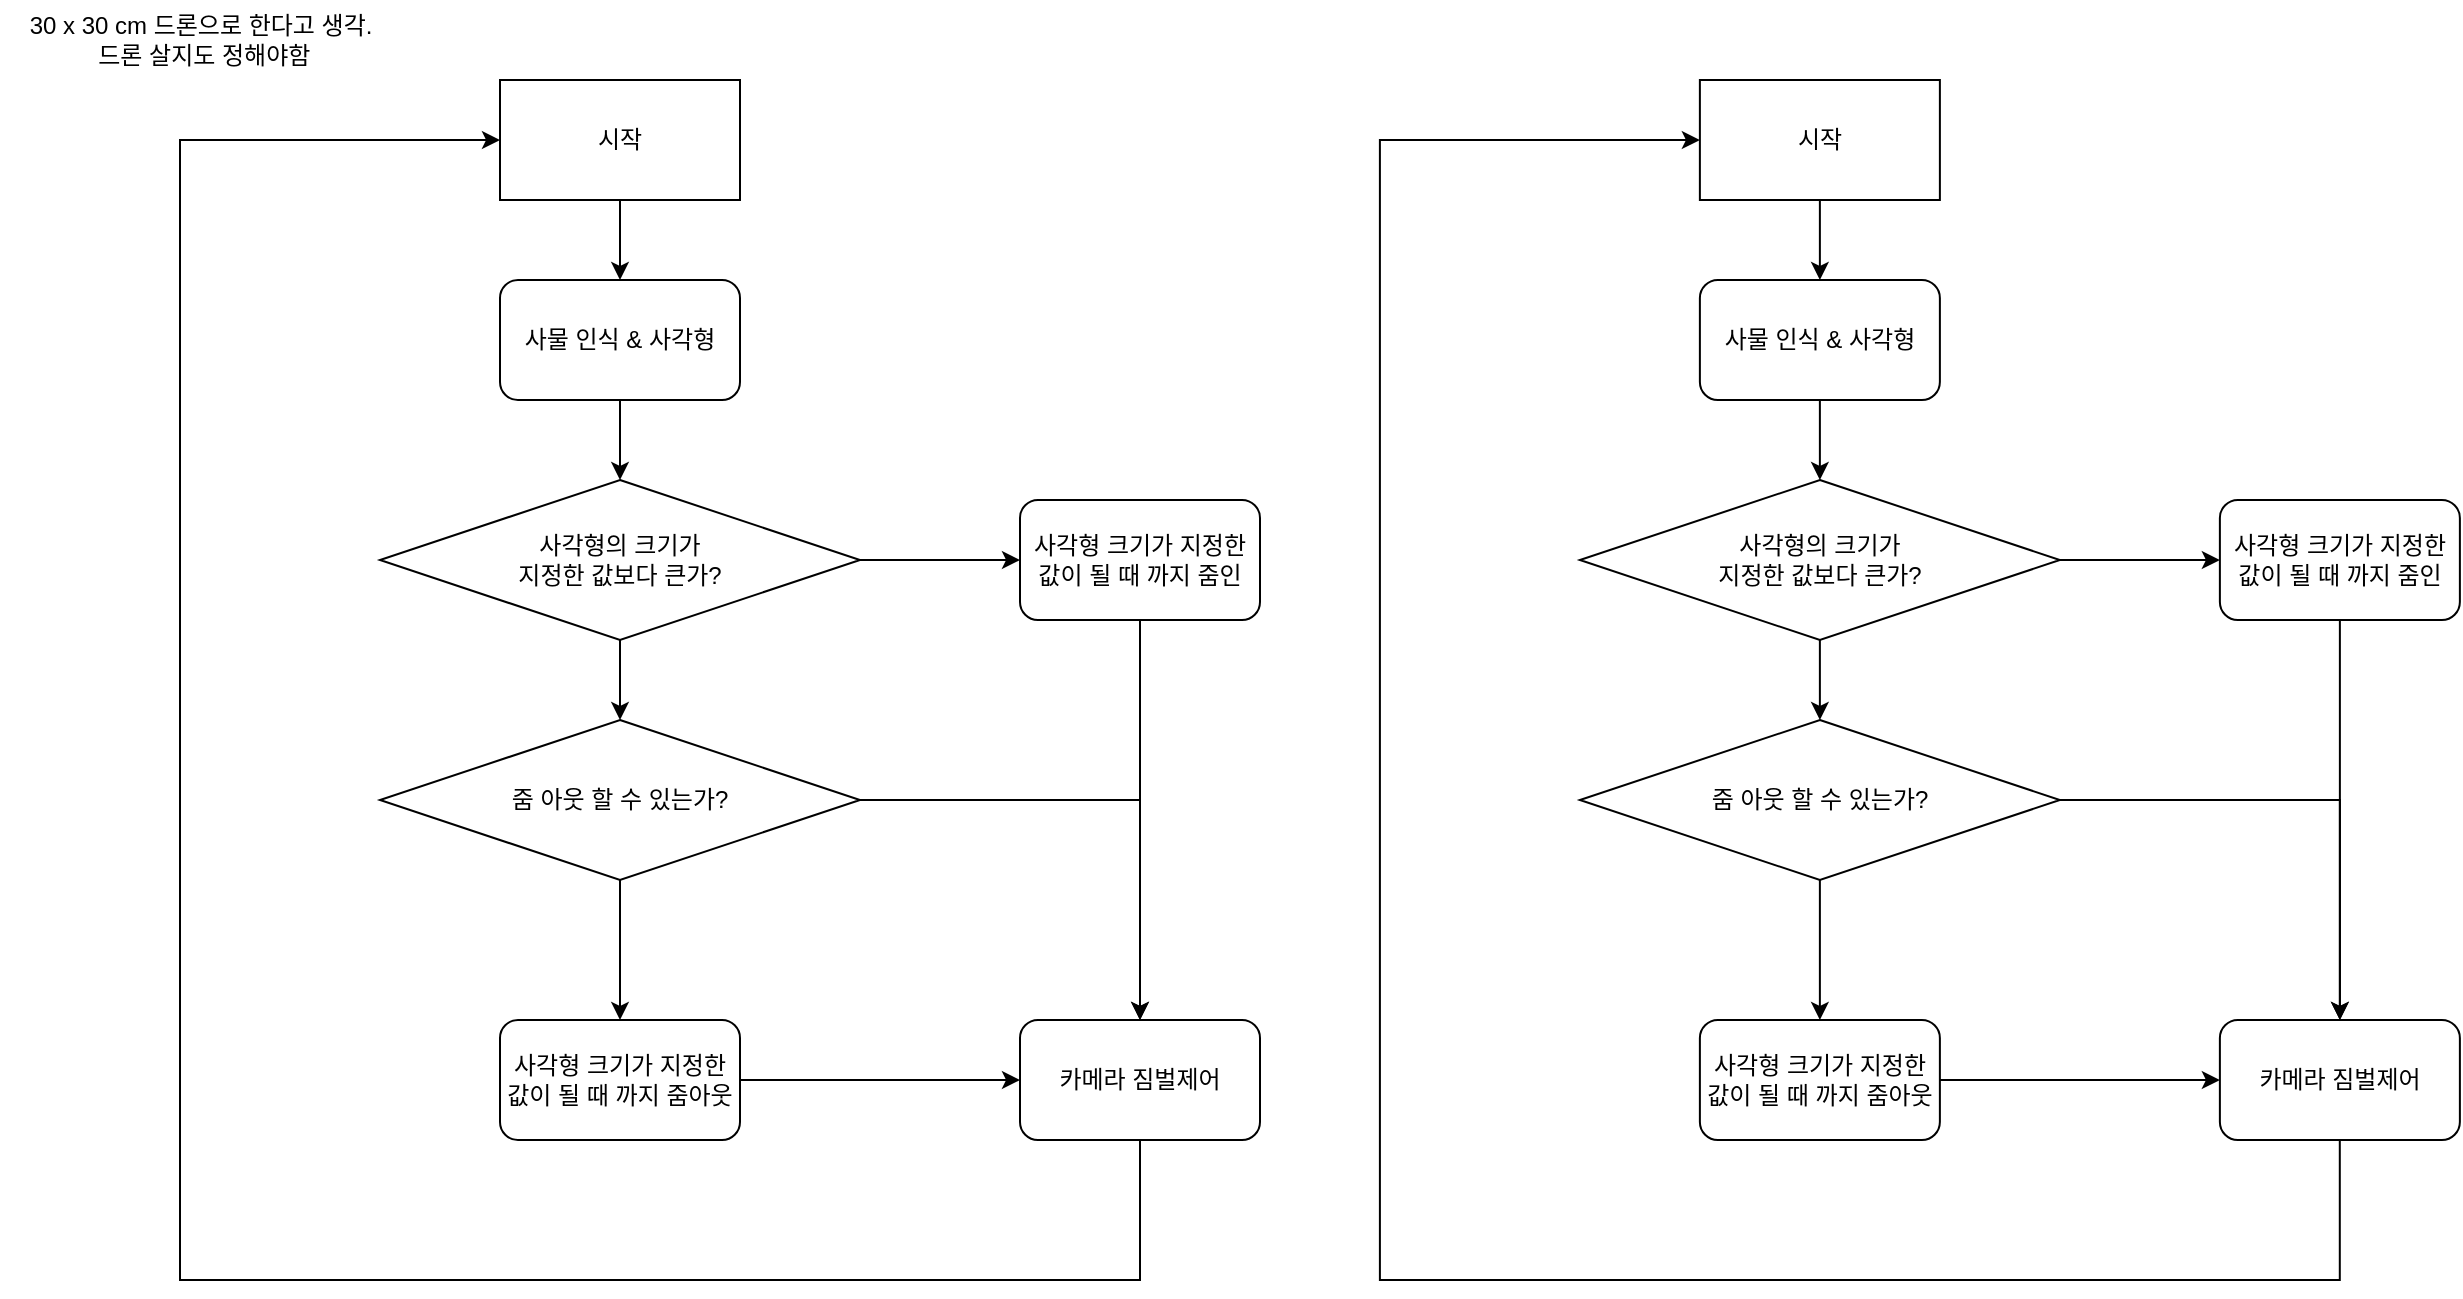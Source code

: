 <mxfile version="21.0.8" type="github"><diagram name="페이지-1" id="qE8Q69KzwMaXqszVzvKh"><mxGraphModel dx="1235" dy="674" grid="1" gridSize="10" guides="1" tooltips="1" connect="1" arrows="1" fold="1" page="1" pageScale="1" pageWidth="3300" pageHeight="4681" math="0" shadow="0"><root><mxCell id="0"/><mxCell id="1" parent="0"/><mxCell id="jkfI4BHD5sDQ433wXTqG-16" style="edgeStyle=orthogonalEdgeStyle;rounded=0;orthogonalLoop=1;jettySize=auto;html=1;exitX=0.5;exitY=1;exitDx=0;exitDy=0;entryX=0.5;entryY=0;entryDx=0;entryDy=0;" edge="1" parent="1" source="jkfI4BHD5sDQ433wXTqG-1" target="jkfI4BHD5sDQ433wXTqG-6"><mxGeometry relative="1" as="geometry"/></mxCell><mxCell id="jkfI4BHD5sDQ433wXTqG-1" value="사물 인식 &amp;amp; 사각형" style="rounded=1;whiteSpace=wrap;html=1;" vertex="1" parent="1"><mxGeometry x="320" y="280" width="120" height="60" as="geometry"/></mxCell><mxCell id="jkfI4BHD5sDQ433wXTqG-5" value="30 x 30 cm 드론으로 한다고 생각.&lt;br&gt;&amp;nbsp;드론 살지도 정해야함" style="text;html=1;align=center;verticalAlign=middle;resizable=0;points=[];autosize=1;strokeColor=none;fillColor=none;" vertex="1" parent="1"><mxGeometry x="70" y="140" width="200" height="40" as="geometry"/></mxCell><mxCell id="jkfI4BHD5sDQ433wXTqG-14" style="edgeStyle=orthogonalEdgeStyle;rounded=0;orthogonalLoop=1;jettySize=auto;html=1;exitX=0.5;exitY=1;exitDx=0;exitDy=0;entryX=0.5;entryY=0;entryDx=0;entryDy=0;" edge="1" parent="1" source="jkfI4BHD5sDQ433wXTqG-6" target="jkfI4BHD5sDQ433wXTqG-12"><mxGeometry relative="1" as="geometry"/></mxCell><mxCell id="jkfI4BHD5sDQ433wXTqG-21" style="edgeStyle=orthogonalEdgeStyle;rounded=0;orthogonalLoop=1;jettySize=auto;html=1;" edge="1" parent="1" source="jkfI4BHD5sDQ433wXTqG-6" target="jkfI4BHD5sDQ433wXTqG-8"><mxGeometry relative="1" as="geometry"/></mxCell><mxCell id="jkfI4BHD5sDQ433wXTqG-6" value="사각형의 크기가 &lt;br&gt;지정한 값보다 큰가?" style="rhombus;whiteSpace=wrap;html=1;" vertex="1" parent="1"><mxGeometry x="260" y="380" width="240" height="80" as="geometry"/></mxCell><mxCell id="jkfI4BHD5sDQ433wXTqG-26" style="edgeStyle=orthogonalEdgeStyle;rounded=0;orthogonalLoop=1;jettySize=auto;html=1;entryX=0;entryY=0.5;entryDx=0;entryDy=0;" edge="1" parent="1" source="jkfI4BHD5sDQ433wXTqG-7" target="jkfI4BHD5sDQ433wXTqG-25"><mxGeometry relative="1" as="geometry"><Array as="points"><mxPoint x="640" y="780"/><mxPoint x="160" y="780"/><mxPoint x="160" y="210"/></Array></mxGeometry></mxCell><mxCell id="jkfI4BHD5sDQ433wXTqG-7" value="카메라 짐벌제어" style="rounded=1;whiteSpace=wrap;html=1;" vertex="1" parent="1"><mxGeometry x="580" y="650" width="120" height="60" as="geometry"/></mxCell><mxCell id="jkfI4BHD5sDQ433wXTqG-22" style="edgeStyle=orthogonalEdgeStyle;rounded=0;orthogonalLoop=1;jettySize=auto;html=1;entryX=0.5;entryY=0;entryDx=0;entryDy=0;" edge="1" parent="1" source="jkfI4BHD5sDQ433wXTqG-8" target="jkfI4BHD5sDQ433wXTqG-7"><mxGeometry relative="1" as="geometry"><mxPoint x="640" y="600" as="targetPoint"/></mxGeometry></mxCell><mxCell id="jkfI4BHD5sDQ433wXTqG-8" value="사각형 크기가 지정한 값이 될 때 까지 줌인" style="rounded=1;whiteSpace=wrap;html=1;" vertex="1" parent="1"><mxGeometry x="580" y="390" width="120" height="60" as="geometry"/></mxCell><mxCell id="jkfI4BHD5sDQ433wXTqG-13" style="edgeStyle=orthogonalEdgeStyle;rounded=0;orthogonalLoop=1;jettySize=auto;html=1;" edge="1" parent="1" source="jkfI4BHD5sDQ433wXTqG-12" target="jkfI4BHD5sDQ433wXTqG-7"><mxGeometry relative="1" as="geometry"><Array as="points"><mxPoint x="640" y="540"/></Array></mxGeometry></mxCell><mxCell id="jkfI4BHD5sDQ433wXTqG-19" style="edgeStyle=orthogonalEdgeStyle;rounded=0;orthogonalLoop=1;jettySize=auto;html=1;exitX=0.5;exitY=1;exitDx=0;exitDy=0;" edge="1" parent="1" source="jkfI4BHD5sDQ433wXTqG-12" target="jkfI4BHD5sDQ433wXTqG-18"><mxGeometry relative="1" as="geometry"/></mxCell><mxCell id="jkfI4BHD5sDQ433wXTqG-12" value="줌 아웃 할 수 있는가?" style="rhombus;whiteSpace=wrap;html=1;" vertex="1" parent="1"><mxGeometry x="260" y="500" width="240" height="80" as="geometry"/></mxCell><mxCell id="jkfI4BHD5sDQ433wXTqG-20" style="edgeStyle=orthogonalEdgeStyle;rounded=0;orthogonalLoop=1;jettySize=auto;html=1;" edge="1" parent="1" source="jkfI4BHD5sDQ433wXTqG-18" target="jkfI4BHD5sDQ433wXTqG-7"><mxGeometry relative="1" as="geometry"/></mxCell><mxCell id="jkfI4BHD5sDQ433wXTqG-18" value="사각형 크기가 지정한 값이 될 때 까지 줌아웃" style="rounded=1;whiteSpace=wrap;html=1;" vertex="1" parent="1"><mxGeometry x="320" y="650" width="120" height="60" as="geometry"/></mxCell><mxCell id="jkfI4BHD5sDQ433wXTqG-27" style="edgeStyle=orthogonalEdgeStyle;rounded=0;orthogonalLoop=1;jettySize=auto;html=1;entryX=0.5;entryY=0;entryDx=0;entryDy=0;" edge="1" parent="1" source="jkfI4BHD5sDQ433wXTqG-25" target="jkfI4BHD5sDQ433wXTqG-1"><mxGeometry relative="1" as="geometry"/></mxCell><mxCell id="jkfI4BHD5sDQ433wXTqG-25" value="시작" style="rounded=0;whiteSpace=wrap;html=1;" vertex="1" parent="1"><mxGeometry x="320" y="180" width="120" height="60" as="geometry"/></mxCell><mxCell id="jkfI4BHD5sDQ433wXTqG-28" style="edgeStyle=orthogonalEdgeStyle;rounded=0;orthogonalLoop=1;jettySize=auto;html=1;exitX=0.5;exitY=1;exitDx=0;exitDy=0;entryX=0.5;entryY=0;entryDx=0;entryDy=0;" edge="1" parent="1" source="jkfI4BHD5sDQ433wXTqG-29" target="jkfI4BHD5sDQ433wXTqG-32"><mxGeometry relative="1" as="geometry"/></mxCell><mxCell id="jkfI4BHD5sDQ433wXTqG-29" value="사물 인식 &amp;amp; 사각형" style="rounded=1;whiteSpace=wrap;html=1;" vertex="1" parent="1"><mxGeometry x="919.94" y="280" width="120" height="60" as="geometry"/></mxCell><mxCell id="jkfI4BHD5sDQ433wXTqG-30" style="edgeStyle=orthogonalEdgeStyle;rounded=0;orthogonalLoop=1;jettySize=auto;html=1;exitX=0.5;exitY=1;exitDx=0;exitDy=0;entryX=0.5;entryY=0;entryDx=0;entryDy=0;" edge="1" parent="1" source="jkfI4BHD5sDQ433wXTqG-32" target="jkfI4BHD5sDQ433wXTqG-39"><mxGeometry relative="1" as="geometry"/></mxCell><mxCell id="jkfI4BHD5sDQ433wXTqG-31" style="edgeStyle=orthogonalEdgeStyle;rounded=0;orthogonalLoop=1;jettySize=auto;html=1;" edge="1" parent="1" source="jkfI4BHD5sDQ433wXTqG-32" target="jkfI4BHD5sDQ433wXTqG-36"><mxGeometry relative="1" as="geometry"/></mxCell><mxCell id="jkfI4BHD5sDQ433wXTqG-32" value="사각형의 크기가 &lt;br&gt;지정한 값보다 큰가?" style="rhombus;whiteSpace=wrap;html=1;" vertex="1" parent="1"><mxGeometry x="859.94" y="380" width="240" height="80" as="geometry"/></mxCell><mxCell id="jkfI4BHD5sDQ433wXTqG-33" style="edgeStyle=orthogonalEdgeStyle;rounded=0;orthogonalLoop=1;jettySize=auto;html=1;entryX=0;entryY=0.5;entryDx=0;entryDy=0;" edge="1" parent="1" source="jkfI4BHD5sDQ433wXTqG-34" target="jkfI4BHD5sDQ433wXTqG-43"><mxGeometry relative="1" as="geometry"><Array as="points"><mxPoint x="1239.94" y="780"/><mxPoint x="759.94" y="780"/><mxPoint x="759.94" y="210"/></Array></mxGeometry></mxCell><mxCell id="jkfI4BHD5sDQ433wXTqG-34" value="카메라 짐벌제어" style="rounded=1;whiteSpace=wrap;html=1;" vertex="1" parent="1"><mxGeometry x="1179.94" y="650" width="120" height="60" as="geometry"/></mxCell><mxCell id="jkfI4BHD5sDQ433wXTqG-35" style="edgeStyle=orthogonalEdgeStyle;rounded=0;orthogonalLoop=1;jettySize=auto;html=1;entryX=0.5;entryY=0;entryDx=0;entryDy=0;" edge="1" parent="1" source="jkfI4BHD5sDQ433wXTqG-36" target="jkfI4BHD5sDQ433wXTqG-34"><mxGeometry relative="1" as="geometry"><mxPoint x="1239.94" y="600" as="targetPoint"/></mxGeometry></mxCell><mxCell id="jkfI4BHD5sDQ433wXTqG-36" value="사각형 크기가 지정한 값이 될 때 까지 줌인" style="rounded=1;whiteSpace=wrap;html=1;" vertex="1" parent="1"><mxGeometry x="1179.94" y="390" width="120" height="60" as="geometry"/></mxCell><mxCell id="jkfI4BHD5sDQ433wXTqG-37" style="edgeStyle=orthogonalEdgeStyle;rounded=0;orthogonalLoop=1;jettySize=auto;html=1;" edge="1" parent="1" source="jkfI4BHD5sDQ433wXTqG-39" target="jkfI4BHD5sDQ433wXTqG-34"><mxGeometry relative="1" as="geometry"><Array as="points"><mxPoint x="1239.94" y="540"/></Array></mxGeometry></mxCell><mxCell id="jkfI4BHD5sDQ433wXTqG-38" style="edgeStyle=orthogonalEdgeStyle;rounded=0;orthogonalLoop=1;jettySize=auto;html=1;exitX=0.5;exitY=1;exitDx=0;exitDy=0;" edge="1" parent="1" source="jkfI4BHD5sDQ433wXTqG-39" target="jkfI4BHD5sDQ433wXTqG-41"><mxGeometry relative="1" as="geometry"/></mxCell><mxCell id="jkfI4BHD5sDQ433wXTqG-39" value="줌 아웃 할 수 있는가?" style="rhombus;whiteSpace=wrap;html=1;" vertex="1" parent="1"><mxGeometry x="859.94" y="500" width="240" height="80" as="geometry"/></mxCell><mxCell id="jkfI4BHD5sDQ433wXTqG-40" style="edgeStyle=orthogonalEdgeStyle;rounded=0;orthogonalLoop=1;jettySize=auto;html=1;" edge="1" parent="1" source="jkfI4BHD5sDQ433wXTqG-41" target="jkfI4BHD5sDQ433wXTqG-34"><mxGeometry relative="1" as="geometry"/></mxCell><mxCell id="jkfI4BHD5sDQ433wXTqG-41" value="사각형 크기가 지정한 값이 될 때 까지 줌아웃" style="rounded=1;whiteSpace=wrap;html=1;" vertex="1" parent="1"><mxGeometry x="919.94" y="650" width="120" height="60" as="geometry"/></mxCell><mxCell id="jkfI4BHD5sDQ433wXTqG-42" style="edgeStyle=orthogonalEdgeStyle;rounded=0;orthogonalLoop=1;jettySize=auto;html=1;entryX=0.5;entryY=0;entryDx=0;entryDy=0;" edge="1" parent="1" source="jkfI4BHD5sDQ433wXTqG-43" target="jkfI4BHD5sDQ433wXTqG-29"><mxGeometry relative="1" as="geometry"/></mxCell><mxCell id="jkfI4BHD5sDQ433wXTqG-43" value="시작" style="rounded=0;whiteSpace=wrap;html=1;" vertex="1" parent="1"><mxGeometry x="919.94" y="180" width="120" height="60" as="geometry"/></mxCell></root></mxGraphModel></diagram></mxfile>